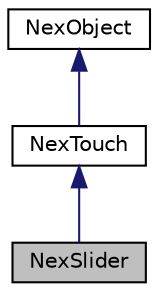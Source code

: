 digraph "NexSlider"
{
  edge [fontname="Helvetica",fontsize="10",labelfontname="Helvetica",labelfontsize="10"];
  node [fontname="Helvetica",fontsize="10",shape=record];
  Node1 [label="NexSlider",height=0.2,width=0.4,color="black", fillcolor="grey75", style="filled" fontcolor="black"];
  Node2 -> Node1 [dir="back",color="midnightblue",fontsize="10",style="solid",fontname="Helvetica"];
  Node2 [label="NexTouch",height=0.2,width=0.4,color="black", fillcolor="white", style="filled",URL="$class_nex_touch.html",tooltip="Father class of the components with touch events. "];
  Node3 -> Node2 [dir="back",color="midnightblue",fontsize="10",style="solid",fontname="Helvetica"];
  Node3 [label="NexObject",height=0.2,width=0.4,color="black", fillcolor="white", style="filled",URL="$class_nex_object.html",tooltip="Root class of all Nextion components. "];
}
